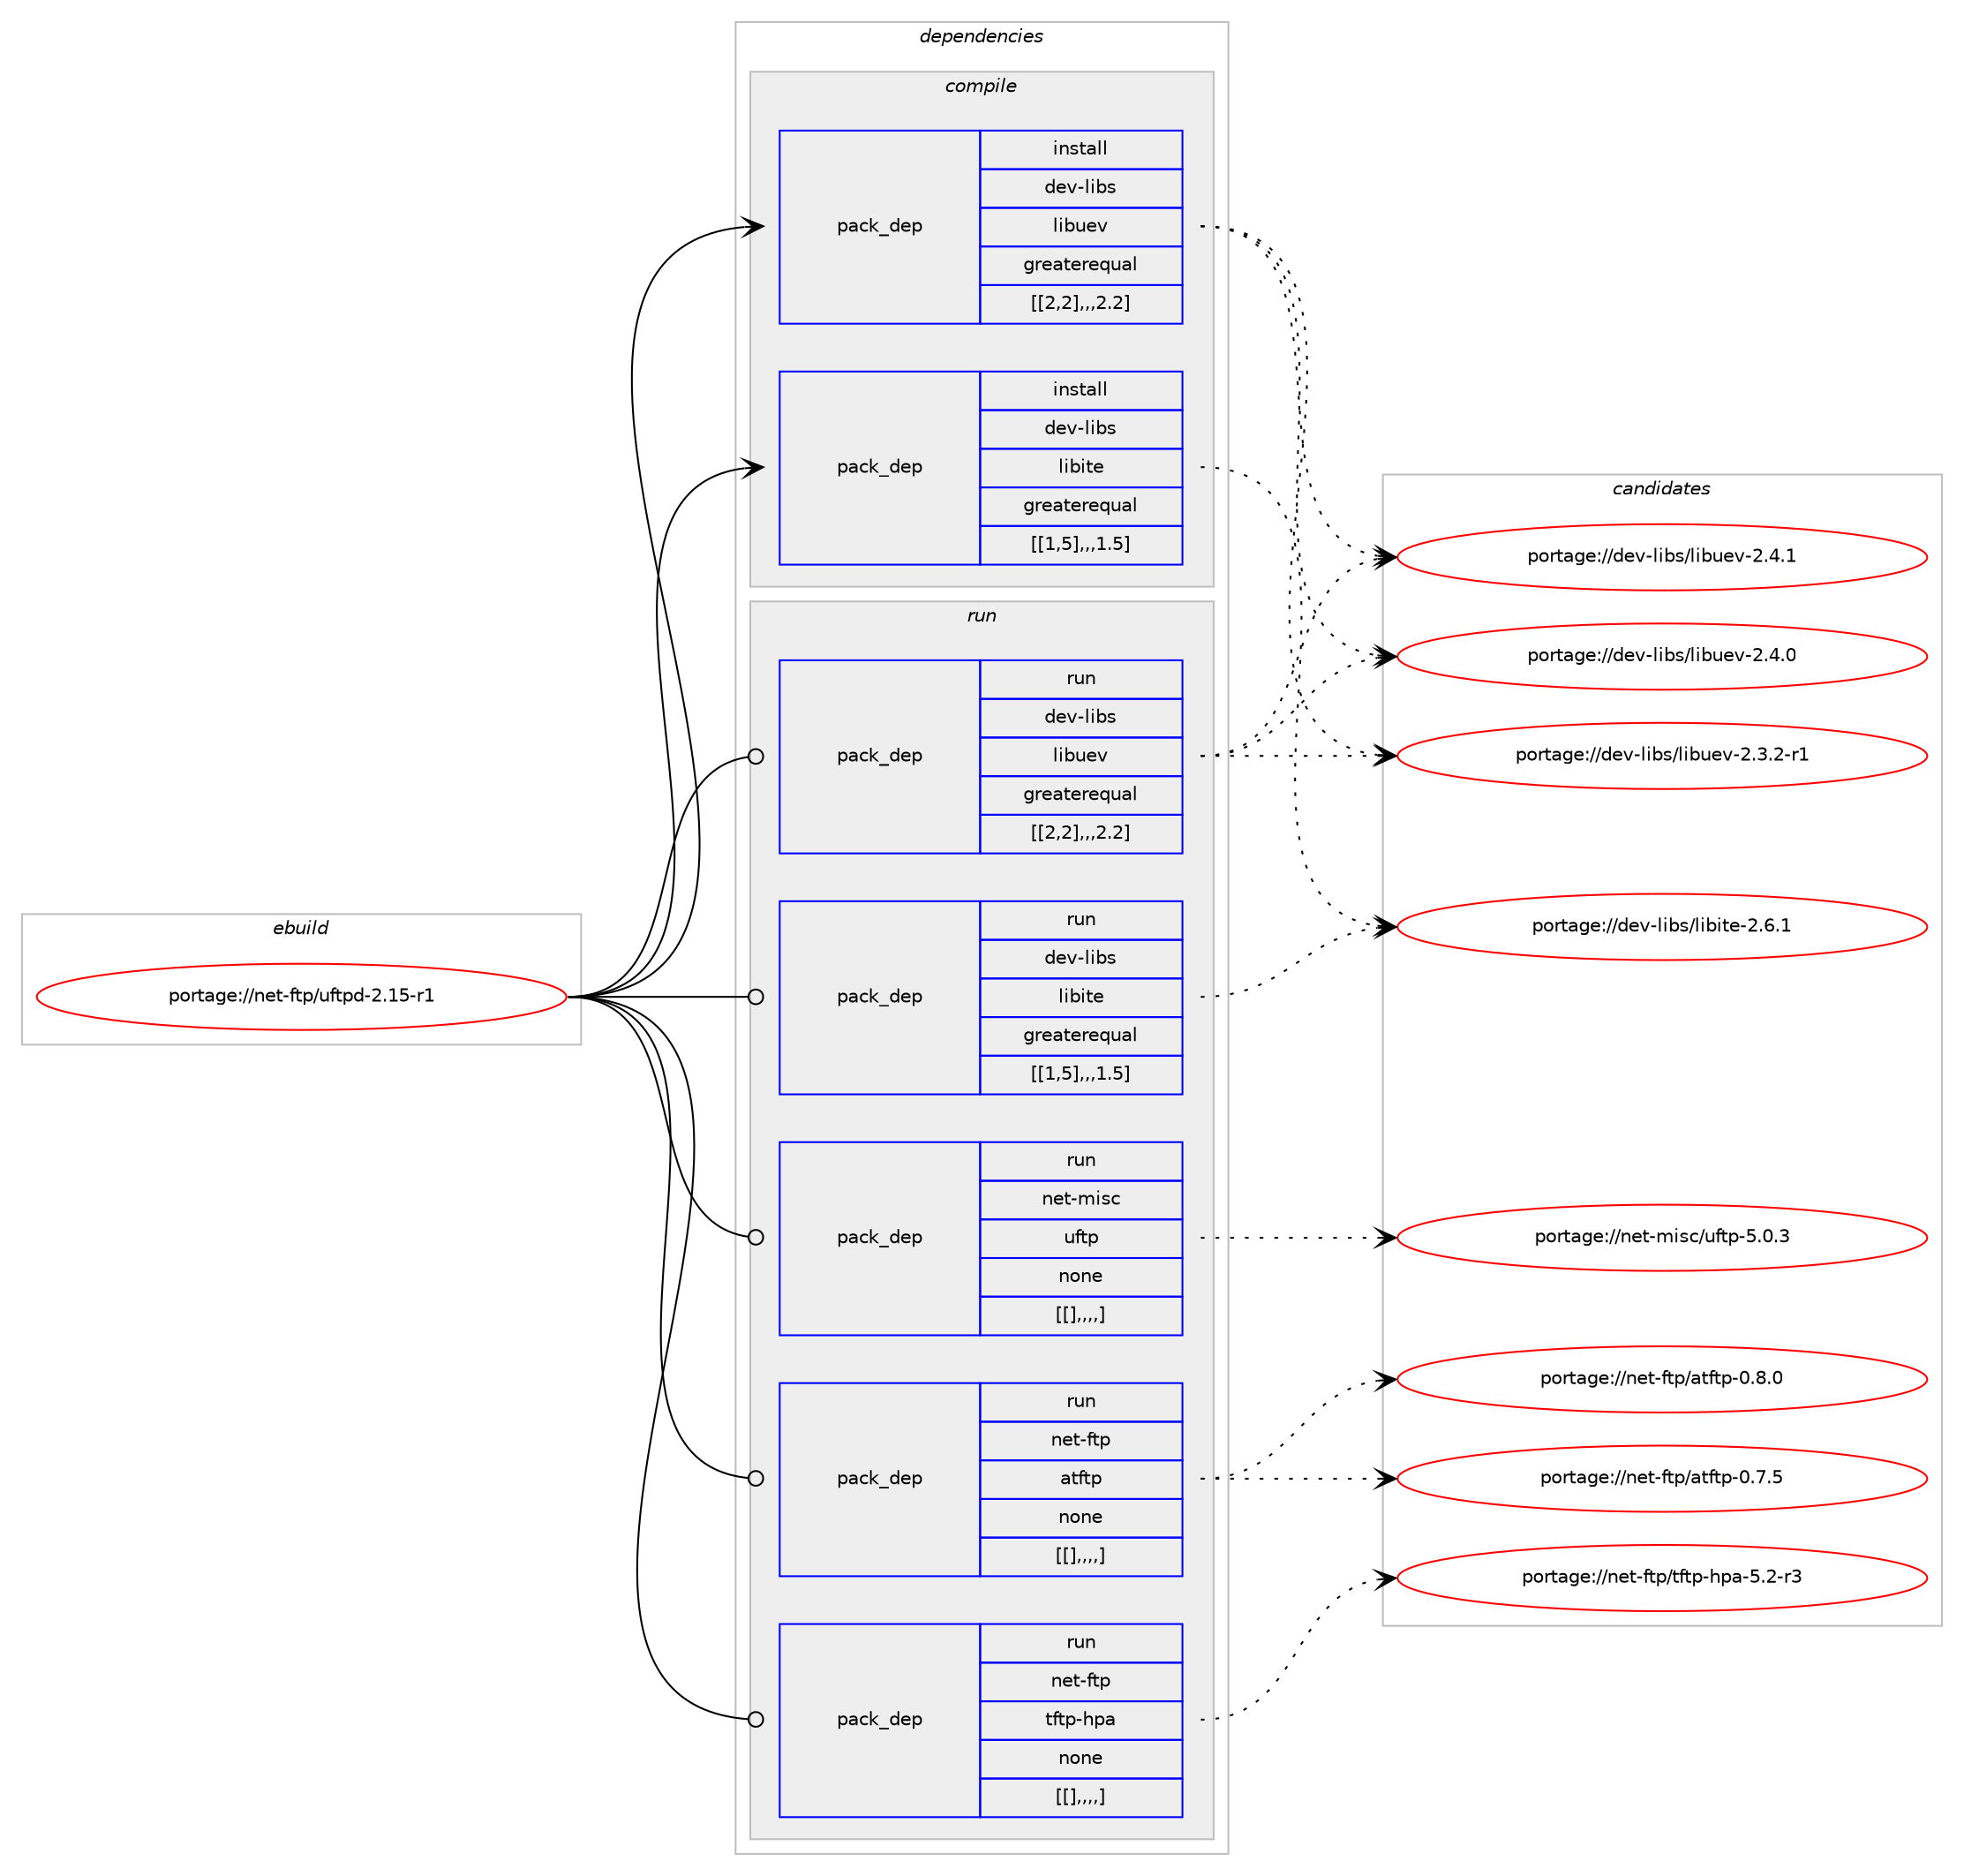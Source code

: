 digraph prolog {

# *************
# Graph options
# *************

newrank=true;
concentrate=true;
compound=true;
graph [rankdir=LR,fontname=Helvetica,fontsize=10,ranksep=1.5];#, ranksep=2.5, nodesep=0.2];
edge  [arrowhead=vee];
node  [fontname=Helvetica,fontsize=10];

# **********
# The ebuild
# **********

subgraph cluster_leftcol {
color=gray;
label=<<i>ebuild</i>>;
id [label="portage://net-ftp/uftpd-2.15-r1", color=red, width=4, href="../net-ftp/uftpd-2.15-r1.svg"];
}

# ****************
# The dependencies
# ****************

subgraph cluster_midcol {
color=gray;
label=<<i>dependencies</i>>;
subgraph cluster_compile {
fillcolor="#eeeeee";
style=filled;
label=<<i>compile</i>>;
subgraph pack263937 {
dependency362045 [label=<<TABLE BORDER="0" CELLBORDER="1" CELLSPACING="0" CELLPADDING="4" WIDTH="220"><TR><TD ROWSPAN="6" CELLPADDING="30">pack_dep</TD></TR><TR><TD WIDTH="110">install</TD></TR><TR><TD>dev-libs</TD></TR><TR><TD>libite</TD></TR><TR><TD>greaterequal</TD></TR><TR><TD>[[1,5],,,1.5]</TD></TR></TABLE>>, shape=none, color=blue];
}
id:e -> dependency362045:w [weight=20,style="solid",arrowhead="vee"];
subgraph pack263938 {
dependency362046 [label=<<TABLE BORDER="0" CELLBORDER="1" CELLSPACING="0" CELLPADDING="4" WIDTH="220"><TR><TD ROWSPAN="6" CELLPADDING="30">pack_dep</TD></TR><TR><TD WIDTH="110">install</TD></TR><TR><TD>dev-libs</TD></TR><TR><TD>libuev</TD></TR><TR><TD>greaterequal</TD></TR><TR><TD>[[2,2],,,2.2]</TD></TR></TABLE>>, shape=none, color=blue];
}
id:e -> dependency362046:w [weight=20,style="solid",arrowhead="vee"];
}
subgraph cluster_compileandrun {
fillcolor="#eeeeee";
style=filled;
label=<<i>compile and run</i>>;
}
subgraph cluster_run {
fillcolor="#eeeeee";
style=filled;
label=<<i>run</i>>;
subgraph pack263939 {
dependency362047 [label=<<TABLE BORDER="0" CELLBORDER="1" CELLSPACING="0" CELLPADDING="4" WIDTH="220"><TR><TD ROWSPAN="6" CELLPADDING="30">pack_dep</TD></TR><TR><TD WIDTH="110">run</TD></TR><TR><TD>dev-libs</TD></TR><TR><TD>libite</TD></TR><TR><TD>greaterequal</TD></TR><TR><TD>[[1,5],,,1.5]</TD></TR></TABLE>>, shape=none, color=blue];
}
id:e -> dependency362047:w [weight=20,style="solid",arrowhead="odot"];
subgraph pack263940 {
dependency362048 [label=<<TABLE BORDER="0" CELLBORDER="1" CELLSPACING="0" CELLPADDING="4" WIDTH="220"><TR><TD ROWSPAN="6" CELLPADDING="30">pack_dep</TD></TR><TR><TD WIDTH="110">run</TD></TR><TR><TD>dev-libs</TD></TR><TR><TD>libuev</TD></TR><TR><TD>greaterequal</TD></TR><TR><TD>[[2,2],,,2.2]</TD></TR></TABLE>>, shape=none, color=blue];
}
id:e -> dependency362048:w [weight=20,style="solid",arrowhead="odot"];
subgraph pack263941 {
dependency362049 [label=<<TABLE BORDER="0" CELLBORDER="1" CELLSPACING="0" CELLPADDING="4" WIDTH="220"><TR><TD ROWSPAN="6" CELLPADDING="30">pack_dep</TD></TR><TR><TD WIDTH="110">run</TD></TR><TR><TD>net-ftp</TD></TR><TR><TD>atftp</TD></TR><TR><TD>none</TD></TR><TR><TD>[[],,,,]</TD></TR></TABLE>>, shape=none, color=blue];
}
id:e -> dependency362049:w [weight=20,style="solid",arrowhead="odot"];
subgraph pack263942 {
dependency362050 [label=<<TABLE BORDER="0" CELLBORDER="1" CELLSPACING="0" CELLPADDING="4" WIDTH="220"><TR><TD ROWSPAN="6" CELLPADDING="30">pack_dep</TD></TR><TR><TD WIDTH="110">run</TD></TR><TR><TD>net-ftp</TD></TR><TR><TD>tftp-hpa</TD></TR><TR><TD>none</TD></TR><TR><TD>[[],,,,]</TD></TR></TABLE>>, shape=none, color=blue];
}
id:e -> dependency362050:w [weight=20,style="solid",arrowhead="odot"];
subgraph pack263943 {
dependency362051 [label=<<TABLE BORDER="0" CELLBORDER="1" CELLSPACING="0" CELLPADDING="4" WIDTH="220"><TR><TD ROWSPAN="6" CELLPADDING="30">pack_dep</TD></TR><TR><TD WIDTH="110">run</TD></TR><TR><TD>net-misc</TD></TR><TR><TD>uftp</TD></TR><TR><TD>none</TD></TR><TR><TD>[[],,,,]</TD></TR></TABLE>>, shape=none, color=blue];
}
id:e -> dependency362051:w [weight=20,style="solid",arrowhead="odot"];
}
}

# **************
# The candidates
# **************

subgraph cluster_choices {
rank=same;
color=gray;
label=<<i>candidates</i>>;

subgraph choice263937 {
color=black;
nodesep=1;
choice10010111845108105981154710810598105116101455046544649 [label="portage://dev-libs/libite-2.6.1", color=red, width=4,href="../dev-libs/libite-2.6.1.svg"];
dependency362045:e -> choice10010111845108105981154710810598105116101455046544649:w [style=dotted,weight="100"];
}
subgraph choice263938 {
color=black;
nodesep=1;
choice10010111845108105981154710810598117101118455046524649 [label="portage://dev-libs/libuev-2.4.1", color=red, width=4,href="../dev-libs/libuev-2.4.1.svg"];
choice10010111845108105981154710810598117101118455046524648 [label="portage://dev-libs/libuev-2.4.0", color=red, width=4,href="../dev-libs/libuev-2.4.0.svg"];
choice100101118451081059811547108105981171011184550465146504511449 [label="portage://dev-libs/libuev-2.3.2-r1", color=red, width=4,href="../dev-libs/libuev-2.3.2-r1.svg"];
dependency362046:e -> choice10010111845108105981154710810598117101118455046524649:w [style=dotted,weight="100"];
dependency362046:e -> choice10010111845108105981154710810598117101118455046524648:w [style=dotted,weight="100"];
dependency362046:e -> choice100101118451081059811547108105981171011184550465146504511449:w [style=dotted,weight="100"];
}
subgraph choice263939 {
color=black;
nodesep=1;
choice10010111845108105981154710810598105116101455046544649 [label="portage://dev-libs/libite-2.6.1", color=red, width=4,href="../dev-libs/libite-2.6.1.svg"];
dependency362047:e -> choice10010111845108105981154710810598105116101455046544649:w [style=dotted,weight="100"];
}
subgraph choice263940 {
color=black;
nodesep=1;
choice10010111845108105981154710810598117101118455046524649 [label="portage://dev-libs/libuev-2.4.1", color=red, width=4,href="../dev-libs/libuev-2.4.1.svg"];
choice10010111845108105981154710810598117101118455046524648 [label="portage://dev-libs/libuev-2.4.0", color=red, width=4,href="../dev-libs/libuev-2.4.0.svg"];
choice100101118451081059811547108105981171011184550465146504511449 [label="portage://dev-libs/libuev-2.3.2-r1", color=red, width=4,href="../dev-libs/libuev-2.3.2-r1.svg"];
dependency362048:e -> choice10010111845108105981154710810598117101118455046524649:w [style=dotted,weight="100"];
dependency362048:e -> choice10010111845108105981154710810598117101118455046524648:w [style=dotted,weight="100"];
dependency362048:e -> choice100101118451081059811547108105981171011184550465146504511449:w [style=dotted,weight="100"];
}
subgraph choice263941 {
color=black;
nodesep=1;
choice110101116451021161124797116102116112454846564648 [label="portage://net-ftp/atftp-0.8.0", color=red, width=4,href="../net-ftp/atftp-0.8.0.svg"];
choice110101116451021161124797116102116112454846554653 [label="portage://net-ftp/atftp-0.7.5", color=red, width=4,href="../net-ftp/atftp-0.7.5.svg"];
dependency362049:e -> choice110101116451021161124797116102116112454846564648:w [style=dotted,weight="100"];
dependency362049:e -> choice110101116451021161124797116102116112454846554653:w [style=dotted,weight="100"];
}
subgraph choice263942 {
color=black;
nodesep=1;
choice11010111645102116112471161021161124510411297455346504511451 [label="portage://net-ftp/tftp-hpa-5.2-r3", color=red, width=4,href="../net-ftp/tftp-hpa-5.2-r3.svg"];
dependency362050:e -> choice11010111645102116112471161021161124510411297455346504511451:w [style=dotted,weight="100"];
}
subgraph choice263943 {
color=black;
nodesep=1;
choice110101116451091051159947117102116112455346484651 [label="portage://net-misc/uftp-5.0.3", color=red, width=4,href="../net-misc/uftp-5.0.3.svg"];
dependency362051:e -> choice110101116451091051159947117102116112455346484651:w [style=dotted,weight="100"];
}
}

}
